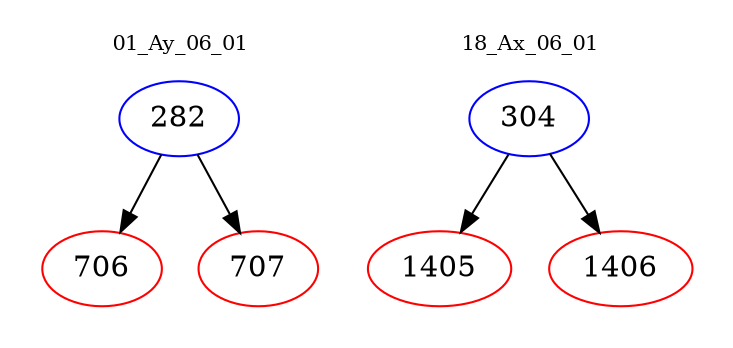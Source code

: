 digraph{
subgraph cluster_0 {
color = white
label = "01_Ay_06_01";
fontsize=10;
T0_282 [label="282", color="blue"]
T0_282 -> T0_706 [color="black"]
T0_706 [label="706", color="red"]
T0_282 -> T0_707 [color="black"]
T0_707 [label="707", color="red"]
}
subgraph cluster_1 {
color = white
label = "18_Ax_06_01";
fontsize=10;
T1_304 [label="304", color="blue"]
T1_304 -> T1_1405 [color="black"]
T1_1405 [label="1405", color="red"]
T1_304 -> T1_1406 [color="black"]
T1_1406 [label="1406", color="red"]
}
}
